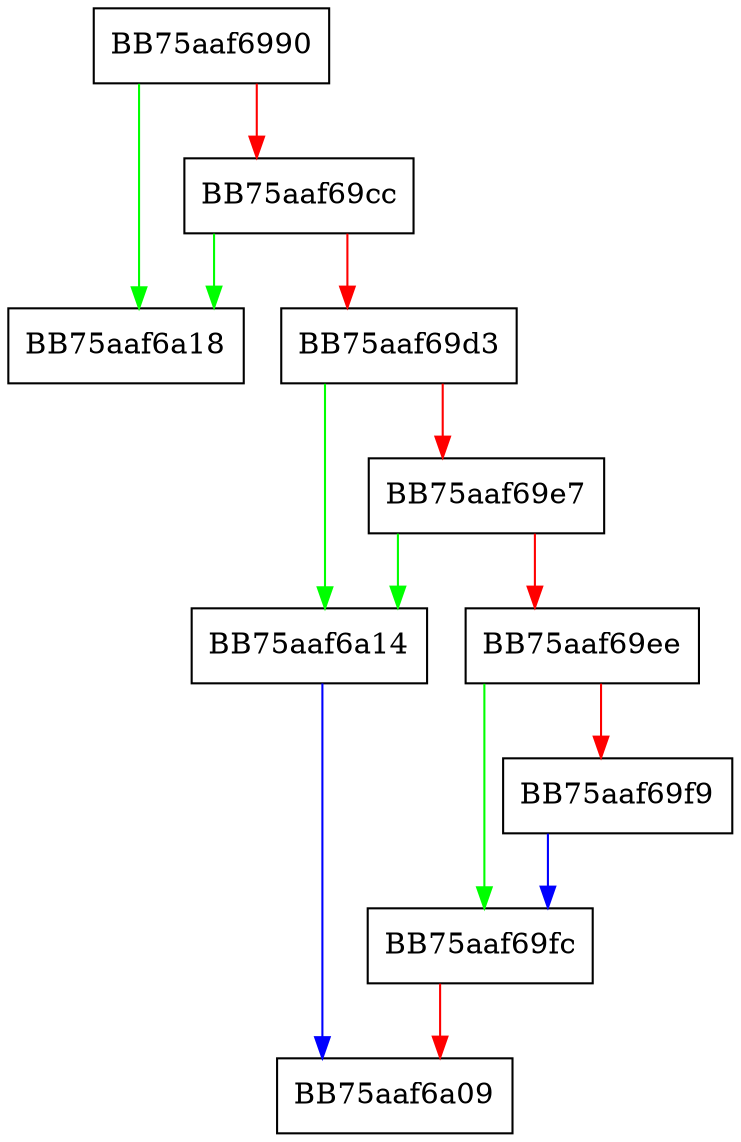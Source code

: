 digraph mp_lua_api_GetMOTWReferrerUrl {
  node [shape="box"];
  graph [splines=ortho];
  BB75aaf6990 -> BB75aaf6a18 [color="green"];
  BB75aaf6990 -> BB75aaf69cc [color="red"];
  BB75aaf69cc -> BB75aaf6a18 [color="green"];
  BB75aaf69cc -> BB75aaf69d3 [color="red"];
  BB75aaf69d3 -> BB75aaf6a14 [color="green"];
  BB75aaf69d3 -> BB75aaf69e7 [color="red"];
  BB75aaf69e7 -> BB75aaf6a14 [color="green"];
  BB75aaf69e7 -> BB75aaf69ee [color="red"];
  BB75aaf69ee -> BB75aaf69fc [color="green"];
  BB75aaf69ee -> BB75aaf69f9 [color="red"];
  BB75aaf69f9 -> BB75aaf69fc [color="blue"];
  BB75aaf69fc -> BB75aaf6a09 [color="red"];
  BB75aaf6a14 -> BB75aaf6a09 [color="blue"];
}
